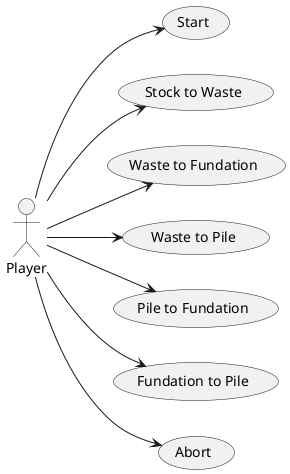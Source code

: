 @startuml
left to right direction

usecase "Start" as UC0
usecase "Stock to Waste" as UC1
usecase "Waste to Fundation" as UC2
usecase "Waste to Pile" as UC3
usecase "Pile to Fundation" as UC4
usecase "Fundation to Pile" as UC5
usecase "Abort" as UCN

Player --> UC0
Player --> UC1
Player --> UC2
Player --> UC3
Player --> UC4
Player --> UC5
Player --> UCN
@enduml
